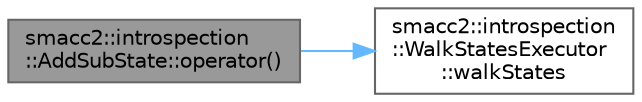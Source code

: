 digraph "smacc2::introspection::AddSubState::operator()"
{
 // LATEX_PDF_SIZE
  bgcolor="transparent";
  edge [fontname=Helvetica,fontsize=10,labelfontname=Helvetica,labelfontsize=10];
  node [fontname=Helvetica,fontsize=10,shape=box,height=0.2,width=0.4];
  rankdir="LR";
  Node1 [label="smacc2::introspection\l::AddSubState::operator()",height=0.2,width=0.4,color="gray40", fillcolor="grey60", style="filled", fontcolor="black",tooltip=" "];
  Node1 -> Node2 [color="steelblue1",style="solid"];
  Node2 [label="smacc2::introspection\l::WalkStatesExecutor\l::walkStates",height=0.2,width=0.4,color="grey40", fillcolor="white", style="filled",URL="$structsmacc2_1_1introspection_1_1WalkStatesExecutor.html#ac7e6530a993477a9defb4cb9af789747",tooltip=" "];
}
